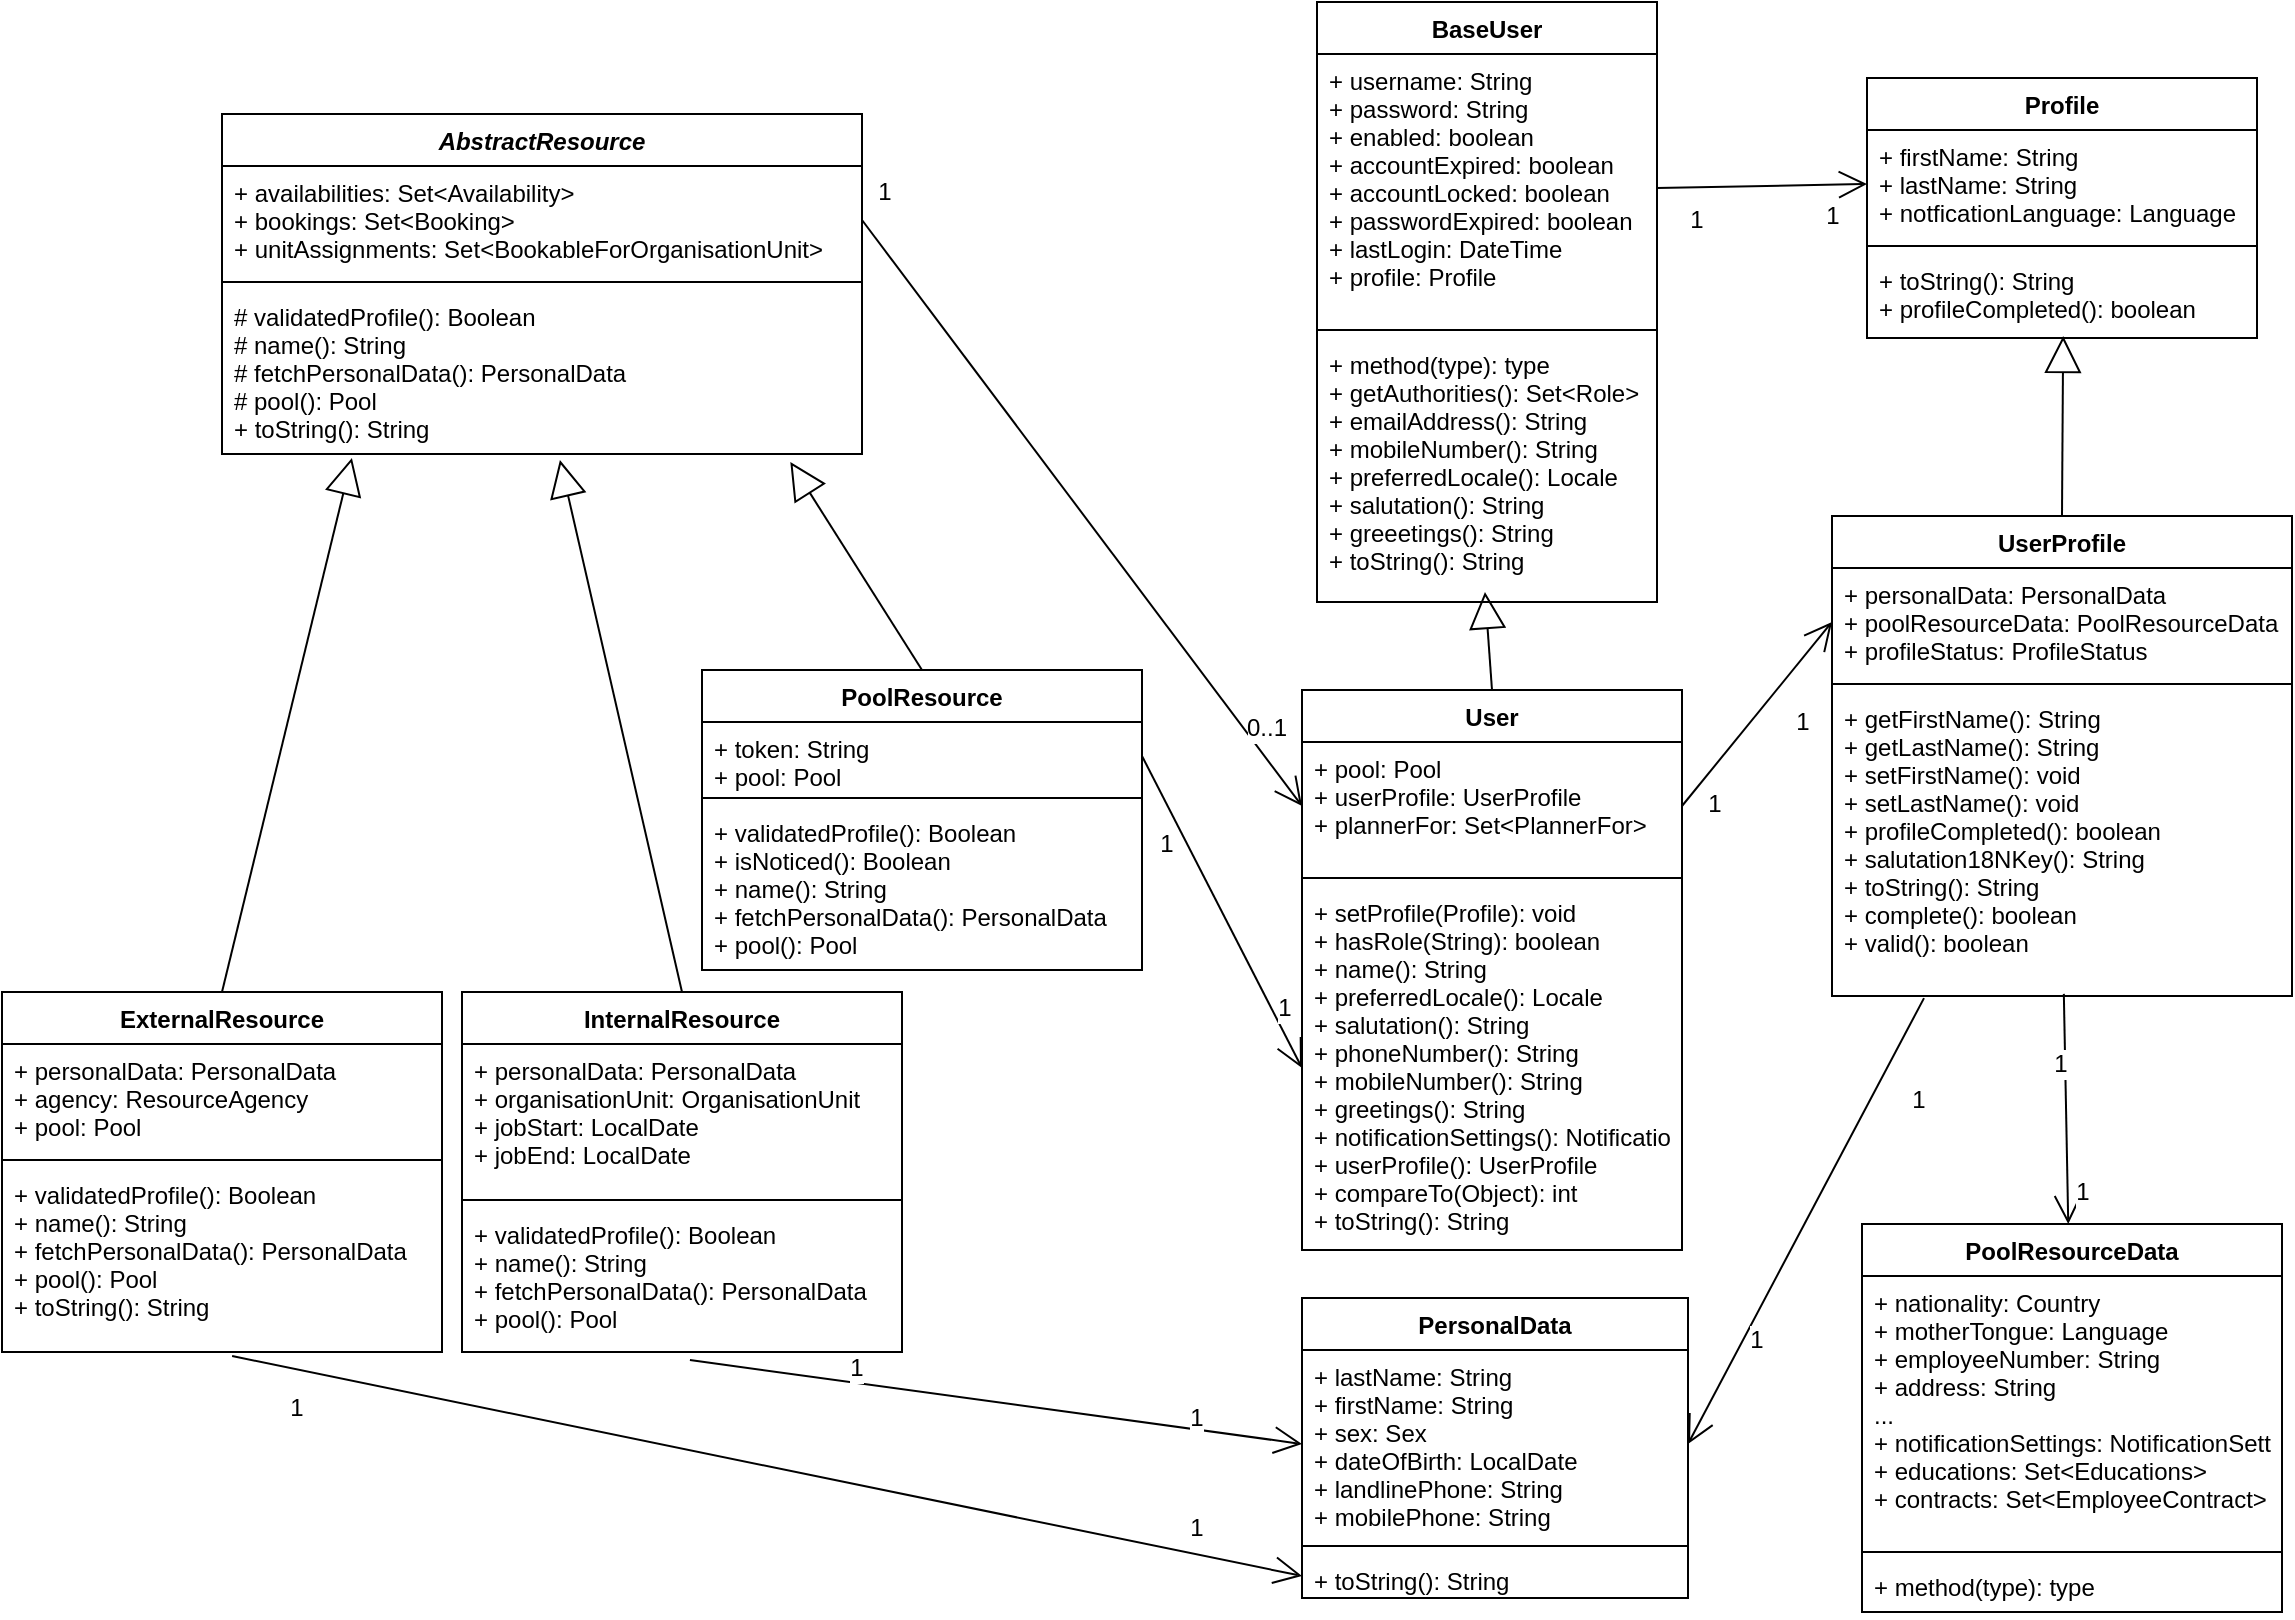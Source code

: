 <mxfile version="10.5.8" type="github"><diagram name="Page-1" id="9f46799a-70d6-7492-0946-bef42562c5a5"><mxGraphModel dx="1327" dy="1646" grid="1" gridSize="10" guides="1" tooltips="1" connect="1" arrows="1" fold="1" page="1" pageScale="1" pageWidth="1169" pageHeight="827" background="#ffffff" math="0" shadow="0"><root><mxCell id="0"/><mxCell id="1" parent="0"/><mxCell id="2gWmG6Tlkn1Gn0TT1UWR-1" value="AbstractResource" style="swimlane;fontStyle=3;align=center;verticalAlign=top;childLayout=stackLayout;horizontal=1;startSize=26;horizontalStack=0;resizeParent=1;resizeParentMax=0;resizeLast=0;collapsible=1;marginBottom=0;" parent="1" vertex="1"><mxGeometry x="120" y="-755" width="320" height="170" as="geometry"/></mxCell><mxCell id="2gWmG6Tlkn1Gn0TT1UWR-2" value="+ availabilities: Set&lt;Availability&gt;&#10;+ bookings: Set&lt;Booking&gt;&#10;+ unitAssignments: Set&lt;BookableForOrganisationUnit&gt;&#10;&#10;" style="text;strokeColor=none;fillColor=none;align=left;verticalAlign=top;spacingLeft=4;spacingRight=4;overflow=hidden;rotatable=0;points=[[0,0.5],[1,0.5]];portConstraint=eastwest;" parent="2gWmG6Tlkn1Gn0TT1UWR-1" vertex="1"><mxGeometry y="26" width="320" height="54" as="geometry"/></mxCell><mxCell id="2gWmG6Tlkn1Gn0TT1UWR-3" value="" style="line;strokeWidth=1;fillColor=none;align=left;verticalAlign=middle;spacingTop=-1;spacingLeft=3;spacingRight=3;rotatable=0;labelPosition=right;points=[];portConstraint=eastwest;" parent="2gWmG6Tlkn1Gn0TT1UWR-1" vertex="1"><mxGeometry y="80" width="320" height="8" as="geometry"/></mxCell><mxCell id="2gWmG6Tlkn1Gn0TT1UWR-4" value="# validatedProfile(): Boolean&#10;# name(): String&#10;# fetchPersonalData(): PersonalData&#10;# pool(): Pool&#10;+ toString(): String&#10;" style="text;strokeColor=none;fillColor=none;align=left;verticalAlign=top;spacingLeft=4;spacingRight=4;overflow=hidden;rotatable=0;points=[[0,0.5],[1,0.5]];portConstraint=eastwest;" parent="2gWmG6Tlkn1Gn0TT1UWR-1" vertex="1"><mxGeometry y="88" width="320" height="82" as="geometry"/></mxCell><mxCell id="1WCbzTZq_NC38nqCpOc9-1" value="User" style="swimlane;fontStyle=1;align=center;verticalAlign=top;childLayout=stackLayout;horizontal=1;startSize=26;horizontalStack=0;resizeParent=1;resizeParentMax=0;resizeLast=0;collapsible=1;marginBottom=0;" parent="1" vertex="1"><mxGeometry x="660" y="-467" width="190" height="280" as="geometry"/></mxCell><mxCell id="1WCbzTZq_NC38nqCpOc9-2" value="+ pool: Pool&#10;+ userProfile: UserProfile&#10;+ plannerFor: Set&lt;PlannerFor&gt;&#10;" style="text;strokeColor=none;fillColor=none;align=left;verticalAlign=top;spacingLeft=4;spacingRight=4;overflow=hidden;rotatable=0;points=[[0,0.5],[1,0.5]];portConstraint=eastwest;" parent="1WCbzTZq_NC38nqCpOc9-1" vertex="1"><mxGeometry y="26" width="190" height="64" as="geometry"/></mxCell><mxCell id="1WCbzTZq_NC38nqCpOc9-3" value="" style="line;strokeWidth=1;fillColor=none;align=left;verticalAlign=middle;spacingTop=-1;spacingLeft=3;spacingRight=3;rotatable=0;labelPosition=right;points=[];portConstraint=eastwest;" parent="1WCbzTZq_NC38nqCpOc9-1" vertex="1"><mxGeometry y="90" width="190" height="8" as="geometry"/></mxCell><mxCell id="1WCbzTZq_NC38nqCpOc9-4" value="+ setProfile(Profile): void&#10;+ hasRole(String): boolean&#10;+ name(): String&#10;+ preferredLocale(): Locale&#10;+ salutation(): String&#10;+ phoneNumber(): String&#10;+ mobileNumber(): String&#10;+ greetings(): String&#10;+ notificationSettings(): NotificationSettings&#10;+ userProfile(): UserProfile&#10;+ compareTo(Object): int&#10;+ toString(): String&#10;&#10;&#10;" style="text;strokeColor=none;fillColor=none;align=left;verticalAlign=top;spacingLeft=4;spacingRight=4;overflow=hidden;rotatable=0;points=[[0,0.5],[1,0.5]];portConstraint=eastwest;" parent="1WCbzTZq_NC38nqCpOc9-1" vertex="1"><mxGeometry y="98" width="190" height="182" as="geometry"/></mxCell><mxCell id="1WCbzTZq_NC38nqCpOc9-5" value="" style="endArrow=open;endFill=1;endSize=12;html=1;exitX=1;exitY=0.5;exitDx=0;exitDy=0;entryX=0;entryY=0.5;entryDx=0;entryDy=0;" parent="1" source="2gWmG6Tlkn1Gn0TT1UWR-2" target="1WCbzTZq_NC38nqCpOc9-2" edge="1"><mxGeometry width="160" relative="1" as="geometry"><mxPoint x="270" y="-340" as="sourcePoint"/><mxPoint x="430" y="-340" as="targetPoint"/></mxGeometry></mxCell><mxCell id="1WCbzTZq_NC38nqCpOc9-11" value="0..1&lt;br&gt;" style="text;html=1;resizable=0;points=[];align=center;verticalAlign=middle;labelBackgroundColor=#ffffff;" parent="1WCbzTZq_NC38nqCpOc9-5" vertex="1" connectable="0"><mxGeometry x="0.183" y="-3" relative="1" as="geometry"><mxPoint x="74" y="79" as="offset"/></mxGeometry></mxCell><mxCell id="1WCbzTZq_NC38nqCpOc9-12" value="1" style="text;html=1;resizable=0;points=[];align=center;verticalAlign=middle;labelBackgroundColor=#ffffff;" parent="1WCbzTZq_NC38nqCpOc9-5" vertex="1" connectable="0"><mxGeometry x="-0.635" y="-3" relative="1" as="geometry"><mxPoint x="-27.5" y="-70" as="offset"/></mxGeometry></mxCell><mxCell id="1WCbzTZq_NC38nqCpOc9-6" value="BaseUser" style="swimlane;fontStyle=1;align=center;verticalAlign=top;childLayout=stackLayout;horizontal=1;startSize=26;horizontalStack=0;resizeParent=1;resizeParentMax=0;resizeLast=0;collapsible=1;marginBottom=0;" parent="1" vertex="1"><mxGeometry x="667.5" y="-811" width="170" height="300" as="geometry"/></mxCell><mxCell id="1WCbzTZq_NC38nqCpOc9-7" value="+ username: String&#10;+ password: String&#10;+ enabled: boolean&#10;+ accountExpired: boolean&#10;+ accountLocked: boolean&#10;+ passwordExpired: boolean&#10;+ lastLogin: DateTime&#10;+ profile: Profile&#10;" style="text;strokeColor=none;fillColor=none;align=left;verticalAlign=top;spacingLeft=4;spacingRight=4;overflow=hidden;rotatable=0;points=[[0,0.5],[1,0.5]];portConstraint=eastwest;" parent="1WCbzTZq_NC38nqCpOc9-6" vertex="1"><mxGeometry y="26" width="170" height="134" as="geometry"/></mxCell><mxCell id="1WCbzTZq_NC38nqCpOc9-8" value="" style="line;strokeWidth=1;fillColor=none;align=left;verticalAlign=middle;spacingTop=-1;spacingLeft=3;spacingRight=3;rotatable=0;labelPosition=right;points=[];portConstraint=eastwest;" parent="1WCbzTZq_NC38nqCpOc9-6" vertex="1"><mxGeometry y="160" width="170" height="8" as="geometry"/></mxCell><mxCell id="1WCbzTZq_NC38nqCpOc9-9" value="+ method(type): type&#10;+ getAuthorities(): Set&lt;Role&gt;&#10;+ emailAddress(): String&#10;+ mobileNumber(): String&#10;+ preferredLocale(): Locale&#10;+ salutation(): String&#10;+ greeetings(): String&#10;+ toString(): String&#10;&#10;" style="text;strokeColor=none;fillColor=none;align=left;verticalAlign=top;spacingLeft=4;spacingRight=4;overflow=hidden;rotatable=0;points=[[0,0.5],[1,0.5]];portConstraint=eastwest;" parent="1WCbzTZq_NC38nqCpOc9-6" vertex="1"><mxGeometry y="168" width="170" height="132" as="geometry"/></mxCell><mxCell id="1WCbzTZq_NC38nqCpOc9-10" value="&lt;br&gt;&lt;br&gt;" style="endArrow=block;endSize=16;endFill=0;html=1;exitX=0.5;exitY=0;exitDx=0;exitDy=0;entryX=0.494;entryY=0.962;entryDx=0;entryDy=0;entryPerimeter=0;" parent="1" source="1WCbzTZq_NC38nqCpOc9-1" target="1WCbzTZq_NC38nqCpOc9-9" edge="1"><mxGeometry width="160" relative="1" as="geometry"><mxPoint x="490" y="-644" as="sourcePoint"/><mxPoint x="650" y="-644" as="targetPoint"/></mxGeometry></mxCell><mxCell id="1WCbzTZq_NC38nqCpOc9-15" value="&lt;br&gt;&lt;br&gt;" style="endArrow=block;endSize=16;endFill=0;html=1;exitX=0.5;exitY=0;exitDx=0;exitDy=0;entryX=0.503;entryY=0.976;entryDx=0;entryDy=0;entryPerimeter=0;" parent="1" source="1WCbzTZq_NC38nqCpOc9-40" target="1WCbzTZq_NC38nqCpOc9-47" edge="1"><mxGeometry width="160" relative="1" as="geometry"><mxPoint x="1015" y="-565" as="sourcePoint"/><mxPoint x="1005" y="-802" as="targetPoint"/></mxGeometry></mxCell><mxCell id="1WCbzTZq_NC38nqCpOc9-16" value="" style="endArrow=open;endFill=1;endSize=12;html=1;exitX=1;exitY=0.5;exitDx=0;exitDy=0;entryX=0;entryY=0.5;entryDx=0;entryDy=0;" parent="1" source="1WCbzTZq_NC38nqCpOc9-7" target="1WCbzTZq_NC38nqCpOc9-45" edge="1"><mxGeometry width="160" relative="1" as="geometry"><mxPoint x="900" y="-929" as="sourcePoint"/><mxPoint x="950" y="-827" as="targetPoint"/></mxGeometry></mxCell><mxCell id="1WCbzTZq_NC38nqCpOc9-17" value="1&lt;br&gt;" style="text;html=1;resizable=0;points=[];align=center;verticalAlign=middle;labelBackgroundColor=#ffffff;" parent="1WCbzTZq_NC38nqCpOc9-16" vertex="1" connectable="0"><mxGeometry x="0.183" y="-3" relative="1" as="geometry"><mxPoint x="25" y="12" as="offset"/></mxGeometry></mxCell><mxCell id="1WCbzTZq_NC38nqCpOc9-18" value="1" style="text;html=1;resizable=0;points=[];align=center;verticalAlign=middle;labelBackgroundColor=#ffffff;" parent="1WCbzTZq_NC38nqCpOc9-16" vertex="1" connectable="0"><mxGeometry x="-0.635" y="-3" relative="1" as="geometry"><mxPoint y="13.5" as="offset"/></mxGeometry></mxCell><mxCell id="1WCbzTZq_NC38nqCpOc9-19" value="" style="endArrow=open;endFill=1;endSize=12;html=1;exitX=1;exitY=0.5;exitDx=0;exitDy=0;entryX=0;entryY=0.5;entryDx=0;entryDy=0;" parent="1" source="1WCbzTZq_NC38nqCpOc9-2" target="1WCbzTZq_NC38nqCpOc9-41" edge="1"><mxGeometry width="160" relative="1" as="geometry"><mxPoint x="850" y="-640" as="sourcePoint"/><mxPoint x="960" y="-540" as="targetPoint"/></mxGeometry></mxCell><mxCell id="1WCbzTZq_NC38nqCpOc9-20" value="1&lt;br&gt;" style="text;html=1;resizable=0;points=[];align=center;verticalAlign=middle;labelBackgroundColor=#ffffff;" parent="1WCbzTZq_NC38nqCpOc9-19" vertex="1" connectable="0"><mxGeometry x="0.183" y="-3" relative="1" as="geometry"><mxPoint x="13" y="10" as="offset"/></mxGeometry></mxCell><mxCell id="1WCbzTZq_NC38nqCpOc9-21" value="1" style="text;html=1;resizable=0;points=[];align=center;verticalAlign=middle;labelBackgroundColor=#ffffff;" parent="1WCbzTZq_NC38nqCpOc9-19" vertex="1" connectable="0"><mxGeometry x="-0.635" y="-3" relative="1" as="geometry"><mxPoint y="13.5" as="offset"/></mxGeometry></mxCell><mxCell id="1WCbzTZq_NC38nqCpOc9-22" value="PoolResource" style="swimlane;fontStyle=1;align=center;verticalAlign=top;childLayout=stackLayout;horizontal=1;startSize=26;horizontalStack=0;resizeParent=1;resizeParentMax=0;resizeLast=0;collapsible=1;marginBottom=0;" parent="1" vertex="1"><mxGeometry x="360" y="-477" width="220" height="150" as="geometry"/></mxCell><mxCell id="1WCbzTZq_NC38nqCpOc9-23" value="+ token: String&#10;+ pool: Pool" style="text;strokeColor=none;fillColor=none;align=left;verticalAlign=top;spacingLeft=4;spacingRight=4;overflow=hidden;rotatable=0;points=[[0,0.5],[1,0.5]];portConstraint=eastwest;" parent="1WCbzTZq_NC38nqCpOc9-22" vertex="1"><mxGeometry y="26" width="220" height="34" as="geometry"/></mxCell><mxCell id="1WCbzTZq_NC38nqCpOc9-24" value="" style="line;strokeWidth=1;fillColor=none;align=left;verticalAlign=middle;spacingTop=-1;spacingLeft=3;spacingRight=3;rotatable=0;labelPosition=right;points=[];portConstraint=eastwest;" parent="1WCbzTZq_NC38nqCpOc9-22" vertex="1"><mxGeometry y="60" width="220" height="8" as="geometry"/></mxCell><mxCell id="1WCbzTZq_NC38nqCpOc9-25" value="+ validatedProfile(): Boolean&#10;+ isNoticed(): Boolean&#10;+ name(): String&#10;+ fetchPersonalData(): PersonalData &#10;+ pool(): Pool" style="text;strokeColor=none;fillColor=none;align=left;verticalAlign=top;spacingLeft=4;spacingRight=4;overflow=hidden;rotatable=0;points=[[0,0.5],[1,0.5]];portConstraint=eastwest;" parent="1WCbzTZq_NC38nqCpOc9-22" vertex="1"><mxGeometry y="68" width="220" height="82" as="geometry"/></mxCell><mxCell id="1WCbzTZq_NC38nqCpOc9-26" value="&lt;br&gt;&lt;br&gt;" style="endArrow=block;endSize=16;endFill=0;html=1;exitX=0.5;exitY=0;exitDx=0;exitDy=0;entryX=0.888;entryY=1.049;entryDx=0;entryDy=0;entryPerimeter=0;" parent="1" source="1WCbzTZq_NC38nqCpOc9-22" target="2gWmG6Tlkn1Gn0TT1UWR-4" edge="1"><mxGeometry width="160" relative="1" as="geometry"><mxPoint x="450.5" y="-263" as="sourcePoint"/><mxPoint x="439.5" y="-373" as="targetPoint"/></mxGeometry></mxCell><mxCell id="1WCbzTZq_NC38nqCpOc9-27" value="" style="endArrow=open;endFill=1;endSize=12;html=1;exitX=1;exitY=0.5;exitDx=0;exitDy=0;entryX=0;entryY=0.5;entryDx=0;entryDy=0;" parent="1" source="1WCbzTZq_NC38nqCpOc9-23" target="1WCbzTZq_NC38nqCpOc9-4" edge="1"><mxGeometry width="160" relative="1" as="geometry"><mxPoint x="490" y="-310" as="sourcePoint"/><mxPoint x="590" y="-305" as="targetPoint"/></mxGeometry></mxCell><mxCell id="1WCbzTZq_NC38nqCpOc9-28" value="1&lt;br&gt;" style="text;html=1;resizable=0;points=[];align=center;verticalAlign=middle;labelBackgroundColor=#ffffff;" parent="1WCbzTZq_NC38nqCpOc9-27" vertex="1" connectable="0"><mxGeometry x="0.183" y="-3" relative="1" as="geometry"><mxPoint x="26.5" y="32.5" as="offset"/></mxGeometry></mxCell><mxCell id="1WCbzTZq_NC38nqCpOc9-29" value="1" style="text;html=1;resizable=0;points=[];align=center;verticalAlign=middle;labelBackgroundColor=#ffffff;" parent="1WCbzTZq_NC38nqCpOc9-27" vertex="1" connectable="0"><mxGeometry x="-0.635" y="-3" relative="1" as="geometry"><mxPoint y="13.5" as="offset"/></mxGeometry></mxCell><mxCell id="1WCbzTZq_NC38nqCpOc9-30" value="InternalResource" style="swimlane;fontStyle=1;align=center;verticalAlign=top;childLayout=stackLayout;horizontal=1;startSize=26;horizontalStack=0;resizeParent=1;resizeParentMax=0;resizeLast=0;collapsible=1;marginBottom=0;" parent="1" vertex="1"><mxGeometry x="240" y="-316" width="220" height="180" as="geometry"/></mxCell><mxCell id="1WCbzTZq_NC38nqCpOc9-31" value="+ personalData: PersonalData&#10;+ organisationUnit: OrganisationUnit&#10;+ jobStart: LocalDate&#10;+ jobEnd: LocalDate&#10;" style="text;strokeColor=none;fillColor=none;align=left;verticalAlign=top;spacingLeft=4;spacingRight=4;overflow=hidden;rotatable=0;points=[[0,0.5],[1,0.5]];portConstraint=eastwest;" parent="1WCbzTZq_NC38nqCpOc9-30" vertex="1"><mxGeometry y="26" width="220" height="74" as="geometry"/></mxCell><mxCell id="1WCbzTZq_NC38nqCpOc9-32" value="" style="line;strokeWidth=1;fillColor=none;align=left;verticalAlign=middle;spacingTop=-1;spacingLeft=3;spacingRight=3;rotatable=0;labelPosition=right;points=[];portConstraint=eastwest;" parent="1WCbzTZq_NC38nqCpOc9-30" vertex="1"><mxGeometry y="100" width="220" height="8" as="geometry"/></mxCell><mxCell id="1WCbzTZq_NC38nqCpOc9-33" value="+ validatedProfile(): Boolean&#10;+ name(): String&#10;+ fetchPersonalData(): PersonalData &#10;+ pool(): Pool" style="text;strokeColor=none;fillColor=none;align=left;verticalAlign=top;spacingLeft=4;spacingRight=4;overflow=hidden;rotatable=0;points=[[0,0.5],[1,0.5]];portConstraint=eastwest;" parent="1WCbzTZq_NC38nqCpOc9-30" vertex="1"><mxGeometry y="108" width="220" height="72" as="geometry"/></mxCell><mxCell id="1WCbzTZq_NC38nqCpOc9-34" value="&lt;br&gt;&lt;br&gt;" style="endArrow=block;endSize=16;endFill=0;html=1;exitX=0.5;exitY=0;exitDx=0;exitDy=0;entryX=0.528;entryY=1.037;entryDx=0;entryDy=0;entryPerimeter=0;" parent="1" source="1WCbzTZq_NC38nqCpOc9-30" target="2gWmG6Tlkn1Gn0TT1UWR-4" edge="1"><mxGeometry width="160" relative="1" as="geometry"><mxPoint x="539.5" y="-278" as="sourcePoint"/><mxPoint x="533.5" y="-384" as="targetPoint"/></mxGeometry></mxCell><mxCell id="1WCbzTZq_NC38nqCpOc9-35" value="ExternalResource" style="swimlane;fontStyle=1;align=center;verticalAlign=top;childLayout=stackLayout;horizontal=1;startSize=26;horizontalStack=0;resizeParent=1;resizeParentMax=0;resizeLast=0;collapsible=1;marginBottom=0;" parent="1" vertex="1"><mxGeometry x="10" y="-316" width="220" height="180" as="geometry"/></mxCell><mxCell id="1WCbzTZq_NC38nqCpOc9-36" value="+ personalData: PersonalData&#10;+ agency: ResourceAgency&#10;+ pool: Pool&#10;" style="text;strokeColor=none;fillColor=none;align=left;verticalAlign=top;spacingLeft=4;spacingRight=4;overflow=hidden;rotatable=0;points=[[0,0.5],[1,0.5]];portConstraint=eastwest;" parent="1WCbzTZq_NC38nqCpOc9-35" vertex="1"><mxGeometry y="26" width="220" height="54" as="geometry"/></mxCell><mxCell id="1WCbzTZq_NC38nqCpOc9-37" value="" style="line;strokeWidth=1;fillColor=none;align=left;verticalAlign=middle;spacingTop=-1;spacingLeft=3;spacingRight=3;rotatable=0;labelPosition=right;points=[];portConstraint=eastwest;" parent="1WCbzTZq_NC38nqCpOc9-35" vertex="1"><mxGeometry y="80" width="220" height="8" as="geometry"/></mxCell><mxCell id="1WCbzTZq_NC38nqCpOc9-38" value="+ validatedProfile(): Boolean&#10;+ name(): String&#10;+ fetchPersonalData(): PersonalData &#10;+ pool(): Pool&#10;+ toString(): String&#10;" style="text;strokeColor=none;fillColor=none;align=left;verticalAlign=top;spacingLeft=4;spacingRight=4;overflow=hidden;rotatable=0;points=[[0,0.5],[1,0.5]];portConstraint=eastwest;" parent="1WCbzTZq_NC38nqCpOc9-35" vertex="1"><mxGeometry y="88" width="220" height="92" as="geometry"/></mxCell><mxCell id="1WCbzTZq_NC38nqCpOc9-39" value="&lt;br&gt;&lt;br&gt;" style="endArrow=block;endSize=16;endFill=0;html=1;exitX=0.5;exitY=0;exitDx=0;exitDy=0;entryX=0.203;entryY=1.024;entryDx=0;entryDy=0;entryPerimeter=0;" parent="1" source="1WCbzTZq_NC38nqCpOc9-35" target="2gWmG6Tlkn1Gn0TT1UWR-4" edge="1"><mxGeometry width="160" relative="1" as="geometry"><mxPoint x="15" y="-321" as="sourcePoint"/><mxPoint x="124" y="-428" as="targetPoint"/></mxGeometry></mxCell><mxCell id="1WCbzTZq_NC38nqCpOc9-40" value="UserProfile" style="swimlane;fontStyle=1;align=center;verticalAlign=top;childLayout=stackLayout;horizontal=1;startSize=26;horizontalStack=0;resizeParent=1;resizeParentMax=0;resizeLast=0;collapsible=1;marginBottom=0;" parent="1" vertex="1"><mxGeometry x="925" y="-554" width="230" height="240" as="geometry"/></mxCell><mxCell id="1WCbzTZq_NC38nqCpOc9-41" value="+ personalData: PersonalData&#10;+ poolResourceData: PoolResourceData&#10;+ profileStatus: ProfileStatus&#10;" style="text;strokeColor=none;fillColor=none;align=left;verticalAlign=top;spacingLeft=4;spacingRight=4;overflow=hidden;rotatable=0;points=[[0,0.5],[1,0.5]];portConstraint=eastwest;" parent="1WCbzTZq_NC38nqCpOc9-40" vertex="1"><mxGeometry y="26" width="230" height="54" as="geometry"/></mxCell><mxCell id="1WCbzTZq_NC38nqCpOc9-42" value="" style="line;strokeWidth=1;fillColor=none;align=left;verticalAlign=middle;spacingTop=-1;spacingLeft=3;spacingRight=3;rotatable=0;labelPosition=right;points=[];portConstraint=eastwest;" parent="1WCbzTZq_NC38nqCpOc9-40" vertex="1"><mxGeometry y="80" width="230" height="8" as="geometry"/></mxCell><mxCell id="1WCbzTZq_NC38nqCpOc9-43" value="+ getFirstName(): String&#10;+ getLastName(): String&#10;+ setFirstName(): void&#10;+ setLastName(): void&#10;+ profileCompleted(): boolean&#10;+ salutation18NKey(): String&#10;+ toString(): String&#10;+ complete(): boolean&#10;+ valid(): boolean&#10;&#10;" style="text;strokeColor=none;fillColor=none;align=left;verticalAlign=top;spacingLeft=4;spacingRight=4;overflow=hidden;rotatable=0;points=[[0,0.5],[1,0.5]];portConstraint=eastwest;" parent="1WCbzTZq_NC38nqCpOc9-40" vertex="1"><mxGeometry y="88" width="230" height="152" as="geometry"/></mxCell><mxCell id="1WCbzTZq_NC38nqCpOc9-44" value="Profile" style="swimlane;fontStyle=1;align=center;verticalAlign=top;childLayout=stackLayout;horizontal=1;startSize=26;horizontalStack=0;resizeParent=1;resizeParentMax=0;resizeLast=0;collapsible=1;marginBottom=0;" parent="1" vertex="1"><mxGeometry x="942.5" y="-773" width="195" height="130" as="geometry"/></mxCell><mxCell id="1WCbzTZq_NC38nqCpOc9-45" value="+ firstName: String&#10;+ lastName: String&#10;+ notficationLanguage: Language&#10;" style="text;strokeColor=none;fillColor=none;align=left;verticalAlign=top;spacingLeft=4;spacingRight=4;overflow=hidden;rotatable=0;points=[[0,0.5],[1,0.5]];portConstraint=eastwest;" parent="1WCbzTZq_NC38nqCpOc9-44" vertex="1"><mxGeometry y="26" width="195" height="54" as="geometry"/></mxCell><mxCell id="1WCbzTZq_NC38nqCpOc9-46" value="" style="line;strokeWidth=1;fillColor=none;align=left;verticalAlign=middle;spacingTop=-1;spacingLeft=3;spacingRight=3;rotatable=0;labelPosition=right;points=[];portConstraint=eastwest;" parent="1WCbzTZq_NC38nqCpOc9-44" vertex="1"><mxGeometry y="80" width="195" height="8" as="geometry"/></mxCell><mxCell id="1WCbzTZq_NC38nqCpOc9-47" value="+ toString(): String&#10;+ profileCompleted(): boolean&#10;" style="text;strokeColor=none;fillColor=none;align=left;verticalAlign=top;spacingLeft=4;spacingRight=4;overflow=hidden;rotatable=0;points=[[0,0.5],[1,0.5]];portConstraint=eastwest;" parent="1WCbzTZq_NC38nqCpOc9-44" vertex="1"><mxGeometry y="88" width="195" height="42" as="geometry"/></mxCell><mxCell id="1WCbzTZq_NC38nqCpOc9-49" value="" style="endArrow=open;endFill=1;endSize=12;html=1;exitX=0.2;exitY=1.007;exitDx=0;exitDy=0;exitPerimeter=0;entryX=1;entryY=0.5;entryDx=0;entryDy=0;" parent="1" source="1WCbzTZq_NC38nqCpOc9-43" target="LCtTPNkeJhvxJX4lRGnu-2" edge="1"><mxGeometry width="160" relative="1" as="geometry"><mxPoint x="600" y="-60" as="sourcePoint"/><mxPoint x="910" y="-130" as="targetPoint"/></mxGeometry></mxCell><mxCell id="1WCbzTZq_NC38nqCpOc9-50" value="1&lt;br&gt;" style="text;html=1;resizable=0;points=[];align=center;verticalAlign=middle;labelBackgroundColor=#ffffff;" parent="1WCbzTZq_NC38nqCpOc9-49" vertex="1" connectable="0"><mxGeometry x="0.183" y="-3" relative="1" as="geometry"><mxPoint x="-11.5" y="40.5" as="offset"/></mxGeometry></mxCell><mxCell id="1WCbzTZq_NC38nqCpOc9-51" value="1" style="text;html=1;resizable=0;points=[];align=center;verticalAlign=middle;labelBackgroundColor=#ffffff;" parent="1WCbzTZq_NC38nqCpOc9-49" vertex="1" connectable="0"><mxGeometry x="-0.635" y="-3" relative="1" as="geometry"><mxPoint x="20.5" y="11" as="offset"/></mxGeometry></mxCell><mxCell id="1WCbzTZq_NC38nqCpOc9-52" value="" style="endArrow=open;endFill=1;endSize=12;html=1;exitX=0.518;exitY=1.056;exitDx=0;exitDy=0;exitPerimeter=0;" parent="1" source="1WCbzTZq_NC38nqCpOc9-33" edge="1"><mxGeometry width="160" relative="1" as="geometry"><mxPoint x="540" y="-70" as="sourcePoint"/><mxPoint x="660" y="-90" as="targetPoint"/></mxGeometry></mxCell><mxCell id="1WCbzTZq_NC38nqCpOc9-53" value="1&lt;br&gt;" style="text;html=1;resizable=0;points=[];align=center;verticalAlign=middle;labelBackgroundColor=#ffffff;" parent="1WCbzTZq_NC38nqCpOc9-52" vertex="1" connectable="0"><mxGeometry x="0.183" y="-3" relative="1" as="geometry"><mxPoint x="72.5" y="0.5" as="offset"/></mxGeometry></mxCell><mxCell id="1WCbzTZq_NC38nqCpOc9-54" value="1" style="text;html=1;resizable=0;points=[];align=center;verticalAlign=middle;labelBackgroundColor=#ffffff;" parent="1WCbzTZq_NC38nqCpOc9-52" vertex="1" connectable="0"><mxGeometry x="-0.635" y="-3" relative="1" as="geometry"><mxPoint x="27.5" y="-6.5" as="offset"/></mxGeometry></mxCell><mxCell id="1WCbzTZq_NC38nqCpOc9-55" value="" style="endArrow=open;endFill=1;endSize=12;html=1;exitX=0.523;exitY=1.022;exitDx=0;exitDy=0;entryX=0;entryY=0.5;entryDx=0;entryDy=0;exitPerimeter=0;" parent="1" source="1WCbzTZq_NC38nqCpOc9-38" target="LCtTPNkeJhvxJX4lRGnu-4" edge="1"><mxGeometry width="160" relative="1" as="geometry"><mxPoint x="60" y="-80" as="sourcePoint"/><mxPoint x="658" y="-84" as="targetPoint"/></mxGeometry></mxCell><mxCell id="1WCbzTZq_NC38nqCpOc9-56" value="1&lt;br&gt;" style="text;html=1;resizable=0;points=[];align=center;verticalAlign=middle;labelBackgroundColor=#ffffff;" parent="1WCbzTZq_NC38nqCpOc9-55" vertex="1" connectable="0"><mxGeometry x="0.183" y="-3" relative="1" as="geometry"><mxPoint x="166" y="17.5" as="offset"/></mxGeometry></mxCell><mxCell id="1WCbzTZq_NC38nqCpOc9-57" value="1" style="text;html=1;resizable=0;points=[];align=center;verticalAlign=middle;labelBackgroundColor=#ffffff;" parent="1WCbzTZq_NC38nqCpOc9-55" vertex="1" connectable="0"><mxGeometry x="-0.635" y="-3" relative="1" as="geometry"><mxPoint x="-65.5" y="2.5" as="offset"/></mxGeometry></mxCell><mxCell id="LCtTPNkeJhvxJX4lRGnu-1" value="PersonalData" style="swimlane;fontStyle=1;align=center;verticalAlign=top;childLayout=stackLayout;horizontal=1;startSize=26;horizontalStack=0;resizeParent=1;resizeParentMax=0;resizeLast=0;collapsible=1;marginBottom=0;" parent="1" vertex="1"><mxGeometry x="660" y="-163" width="193" height="150" as="geometry"/></mxCell><mxCell id="LCtTPNkeJhvxJX4lRGnu-2" value="+ lastName: String&#10;+ firstName: String&#10;+ sex: Sex&#10;+ dateOfBirth: LocalDate&#10;+ landlinePhone: String&#10;+ mobilePhone: String&#10;" style="text;strokeColor=none;fillColor=none;align=left;verticalAlign=top;spacingLeft=4;spacingRight=4;overflow=hidden;rotatable=0;points=[[0,0.5],[1,0.5]];portConstraint=eastwest;" parent="LCtTPNkeJhvxJX4lRGnu-1" vertex="1"><mxGeometry y="26" width="193" height="94" as="geometry"/></mxCell><mxCell id="LCtTPNkeJhvxJX4lRGnu-3" value="" style="line;strokeWidth=1;fillColor=none;align=left;verticalAlign=middle;spacingTop=-1;spacingLeft=3;spacingRight=3;rotatable=0;labelPosition=right;points=[];portConstraint=eastwest;" parent="LCtTPNkeJhvxJX4lRGnu-1" vertex="1"><mxGeometry y="120" width="193" height="8" as="geometry"/></mxCell><mxCell id="LCtTPNkeJhvxJX4lRGnu-4" value="+ toString(): String" style="text;strokeColor=none;fillColor=none;align=left;verticalAlign=top;spacingLeft=4;spacingRight=4;overflow=hidden;rotatable=0;points=[[0,0.5],[1,0.5]];portConstraint=eastwest;" parent="LCtTPNkeJhvxJX4lRGnu-1" vertex="1"><mxGeometry y="128" width="193" height="22" as="geometry"/></mxCell><mxCell id="vf23NOnlQhieanwUO0Kx-1" value="PoolResourceData" style="swimlane;fontStyle=1;align=center;verticalAlign=top;childLayout=stackLayout;horizontal=1;startSize=26;horizontalStack=0;resizeParent=1;resizeParentMax=0;resizeLast=0;collapsible=1;marginBottom=0;" vertex="1" parent="1"><mxGeometry x="940" y="-200" width="210" height="194" as="geometry"/></mxCell><mxCell id="vf23NOnlQhieanwUO0Kx-2" value="+ nationality: Country&#10;+ motherTongue: Language&#10;+ employeeNumber: String&#10;+ address: String&#10;...&#10;+ notificationSettings: NotificationSettings&#10;+ educations: Set&lt;Educations&gt;&#10;+ contracts: Set&lt;EmployeeContract&gt;&#10;" style="text;strokeColor=none;fillColor=none;align=left;verticalAlign=top;spacingLeft=4;spacingRight=4;overflow=hidden;rotatable=0;points=[[0,0.5],[1,0.5]];portConstraint=eastwest;" vertex="1" parent="vf23NOnlQhieanwUO0Kx-1"><mxGeometry y="26" width="210" height="134" as="geometry"/></mxCell><mxCell id="vf23NOnlQhieanwUO0Kx-3" value="" style="line;strokeWidth=1;fillColor=none;align=left;verticalAlign=middle;spacingTop=-1;spacingLeft=3;spacingRight=3;rotatable=0;labelPosition=right;points=[];portConstraint=eastwest;" vertex="1" parent="vf23NOnlQhieanwUO0Kx-1"><mxGeometry y="160" width="210" height="8" as="geometry"/></mxCell><mxCell id="vf23NOnlQhieanwUO0Kx-4" value="+ method(type): type" style="text;strokeColor=none;fillColor=none;align=left;verticalAlign=top;spacingLeft=4;spacingRight=4;overflow=hidden;rotatable=0;points=[[0,0.5],[1,0.5]];portConstraint=eastwest;" vertex="1" parent="vf23NOnlQhieanwUO0Kx-1"><mxGeometry y="168" width="210" height="26" as="geometry"/></mxCell><mxCell id="vf23NOnlQhieanwUO0Kx-5" value="" style="endArrow=open;endFill=1;endSize=12;html=1;exitX=0.504;exitY=0.993;exitDx=0;exitDy=0;exitPerimeter=0;" edge="1" parent="1" source="1WCbzTZq_NC38nqCpOc9-43" target="vf23NOnlQhieanwUO0Kx-1"><mxGeometry width="160" relative="1" as="geometry"><mxPoint x="1045" y="-277" as="sourcePoint"/><mxPoint x="1150" y="-279" as="targetPoint"/></mxGeometry></mxCell><mxCell id="vf23NOnlQhieanwUO0Kx-6" value="1&lt;br&gt;" style="text;html=1;resizable=0;points=[];align=center;verticalAlign=middle;labelBackgroundColor=#ffffff;" vertex="1" connectable="0" parent="vf23NOnlQhieanwUO0Kx-5"><mxGeometry x="0.183" y="-3" relative="1" as="geometry"><mxPoint x="10.5" y="31" as="offset"/></mxGeometry></mxCell><mxCell id="vf23NOnlQhieanwUO0Kx-7" value="1" style="text;html=1;resizable=0;points=[];align=center;verticalAlign=middle;labelBackgroundColor=#ffffff;" vertex="1" connectable="0" parent="vf23NOnlQhieanwUO0Kx-5"><mxGeometry x="-0.635" y="-3" relative="1" as="geometry"><mxPoint y="13.5" as="offset"/></mxGeometry></mxCell></root></mxGraphModel></diagram></mxfile>